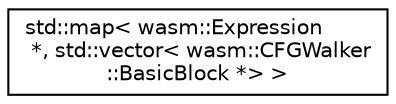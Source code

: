 digraph "Graphical Class Hierarchy"
{
  edge [fontname="Helvetica",fontsize="10",labelfontname="Helvetica",labelfontsize="10"];
  node [fontname="Helvetica",fontsize="10",shape=record];
  rankdir="LR";
  Node0 [label="std::map\< wasm::Expression\l *, std::vector\< wasm::CFGWalker\l::BasicBlock *\> \>",height=0.2,width=0.4,color="black", fillcolor="white", style="filled",URL="$classstd_1_1map.html"];
}
